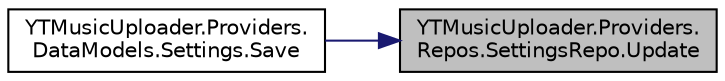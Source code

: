 digraph "YTMusicUploader.Providers.Repos.SettingsRepo.Update"
{
 // LATEX_PDF_SIZE
  edge [fontname="Helvetica",fontsize="10",labelfontname="Helvetica",labelfontsize="10"];
  node [fontname="Helvetica",fontsize="10",shape=record];
  rankdir="RL";
  Node1 [label="YTMusicUploader.Providers.\lRepos.SettingsRepo.Update",height=0.2,width=0.4,color="black", fillcolor="grey75", style="filled", fontcolor="black",tooltip="Updates the application settings data in the database"];
  Node1 -> Node2 [dir="back",color="midnightblue",fontsize="10",style="solid",fontname="Helvetica"];
  Node2 [label="YTMusicUploader.Providers.\lDataModels.Settings.Save",height=0.2,width=0.4,color="black", fillcolor="white", style="filled",URL="$dc/d52/class_y_t_music_uploader_1_1_providers_1_1_data_models_1_1_settings.html#ab33bdedd86bfc9f3b4cb5f87f4ffccbd",tooltip="Updates the database"];
}
